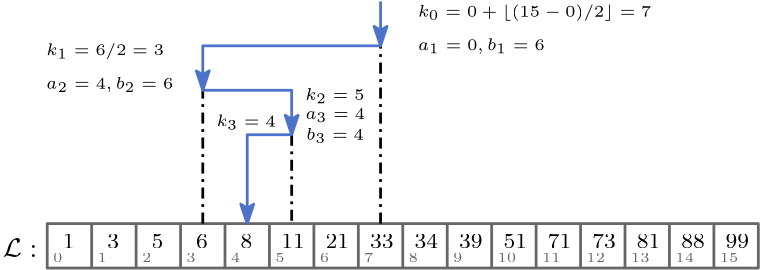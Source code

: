 <?xml version="1.0"?>
<!DOCTYPE ipe SYSTEM "ipe.dtd">
<ipe version="70212" creator="Ipe 7.2.13">
<info created="D:20210624001852" modified="D:20210630120400"/>
<ipestyle name="basic">
<symbol name="arrow/arc(spx)">
<path stroke="sym-stroke" fill="sym-stroke" pen="sym-pen">
0 0 m
-1 0.333 l
-1 -0.333 l
h
</path>
</symbol>
<symbol name="arrow/farc(spx)">
<path stroke="sym-stroke" fill="white" pen="sym-pen">
0 0 m
-1 0.333 l
-1 -0.333 l
h
</path>
</symbol>
<symbol name="arrow/ptarc(spx)">
<path stroke="sym-stroke" fill="sym-stroke" pen="sym-pen">
0 0 m
-1 0.333 l
-0.8 0 l
-1 -0.333 l
h
</path>
</symbol>
<symbol name="arrow/fptarc(spx)">
<path stroke="sym-stroke" fill="white" pen="sym-pen">
0 0 m
-1 0.333 l
-0.8 0 l
-1 -0.333 l
h
</path>
</symbol>
<symbol name="mark/circle(sx)" transformations="translations">
<path fill="sym-stroke">
0.6 0 0 0.6 0 0 e
0.4 0 0 0.4 0 0 e
</path>
</symbol>
<symbol name="mark/disk(sx)" transformations="translations">
<path fill="sym-stroke">
0.6 0 0 0.6 0 0 e
</path>
</symbol>
<symbol name="mark/fdisk(sfx)" transformations="translations">
<group>
<path fill="sym-fill">
0.5 0 0 0.5 0 0 e
</path>
<path fill="sym-stroke" fillrule="eofill">
0.6 0 0 0.6 0 0 e
0.4 0 0 0.4 0 0 e
</path>
</group>
</symbol>
<symbol name="mark/box(sx)" transformations="translations">
<path fill="sym-stroke" fillrule="eofill">
-0.6 -0.6 m
0.6 -0.6 l
0.6 0.6 l
-0.6 0.6 l
h
-0.4 -0.4 m
0.4 -0.4 l
0.4 0.4 l
-0.4 0.4 l
h
</path>
</symbol>
<symbol name="mark/square(sx)" transformations="translations">
<path fill="sym-stroke">
-0.6 -0.6 m
0.6 -0.6 l
0.6 0.6 l
-0.6 0.6 l
h
</path>
</symbol>
<symbol name="mark/fsquare(sfx)" transformations="translations">
<group>
<path fill="sym-fill">
-0.5 -0.5 m
0.5 -0.5 l
0.5 0.5 l
-0.5 0.5 l
h
</path>
<path fill="sym-stroke" fillrule="eofill">
-0.6 -0.6 m
0.6 -0.6 l
0.6 0.6 l
-0.6 0.6 l
h
-0.4 -0.4 m
0.4 -0.4 l
0.4 0.4 l
-0.4 0.4 l
h
</path>
</group>
</symbol>
<symbol name="mark/cross(sx)" transformations="translations">
<group>
<path fill="sym-stroke">
-0.43 -0.57 m
0.57 0.43 l
0.43 0.57 l
-0.57 -0.43 l
h
</path>
<path fill="sym-stroke">
-0.43 0.57 m
0.57 -0.43 l
0.43 -0.57 l
-0.57 0.43 l
h
</path>
</group>
</symbol>
<symbol name="arrow/fnormal(spx)">
<path stroke="sym-stroke" fill="white" pen="sym-pen">
0 0 m
-1 0.333 l
-1 -0.333 l
h
</path>
</symbol>
<symbol name="arrow/pointed(spx)">
<path stroke="sym-stroke" fill="sym-stroke" pen="sym-pen">
0 0 m
-1 0.333 l
-0.8 0 l
-1 -0.333 l
h
</path>
</symbol>
<symbol name="arrow/fpointed(spx)">
<path stroke="sym-stroke" fill="white" pen="sym-pen">
0 0 m
-1 0.333 l
-0.8 0 l
-1 -0.333 l
h
</path>
</symbol>
<symbol name="arrow/linear(spx)">
<path stroke="sym-stroke" pen="sym-pen">
-1 0.333 m
0 0 l
-1 -0.333 l
</path>
</symbol>
<symbol name="arrow/fdouble(spx)">
<path stroke="sym-stroke" fill="white" pen="sym-pen">
0 0 m
-1 0.333 l
-1 -0.333 l
h
-1 0 m
-2 0.333 l
-2 -0.333 l
h
</path>
</symbol>
<symbol name="arrow/double(spx)">
<path stroke="sym-stroke" fill="sym-stroke" pen="sym-pen">
0 0 m
-1 0.333 l
-1 -0.333 l
h
-1 0 m
-2 0.333 l
-2 -0.333 l
h
</path>
</symbol>
<pen name="heavier" value="0.8"/>
<pen name="fat" value="1.2"/>
<pen name="ultrafat" value="2"/>
<symbolsize name="large" value="5"/>
<symbolsize name="small" value="2"/>
<symbolsize name="tiny" value="1.1"/>
<arrowsize name="large" value="10"/>
<arrowsize name="small" value="5"/>
<arrowsize name="tiny" value="3"/>
<color name="sbblue" value="0.298 0.447 0.79"/>
<color name="sbgreen" value="0.333 0.658 0.407"/>
<color name="sborange" value="0.866 0.517 0.321"/>
<color name="sbred" value="0.768 0.305 0.321"/>
<color name="sbpurple" value="0.505 0.447 0.698"/>
<color name="red" value="1 0 0"/>
<color name="green" value="0 1 0"/>
<color name="blue" value="0 0 1"/>
<color name="yellow" value="1 1 0"/>
<color name="orange" value="1 0.647 0"/>
<color name="gold" value="1 0.843 0"/>
<color name="purple" value="0.627 0.125 0.941"/>
<color name="gray" value="0.745"/>
<color name="brown" value="0.647 0.165 0.165"/>
<color name="navy" value="0 0 0.502"/>
<color name="pink" value="1 0.753 0.796"/>
<color name="seagreen" value="0.18 0.545 0.341"/>
<color name="turquoise" value="0.251 0.878 0.816"/>
<color name="violet" value="0.933 0.51 0.933"/>
<color name="darkblue" value="0 0 0.545"/>
<color name="darkcyan" value="0 0.545 0.545"/>
<color name="darkgray" value="0.663"/>
<color name="verydarkgray" value="0.4"/>
<color name="darkgreen" value="0 0.392 0"/>
<color name="darkmagenta" value="0.545 0 0.545"/>
<color name="darkorange" value="1 0.549 0"/>
<color name="darkred" value="0.545 0 0"/>
<color name="lightblue" value="0.678 0.847 0.902"/>
<color name="lightcyan" value="0.878 1 1"/>
<color name="lightgray" value="0.827"/>
<color name="lightgreen" value="0.565 0.933 0.565"/>
<color name="lightyellow" value="1 1 0.878"/>
<dashstyle name="dashed" value="[4] 0"/>
<dashstyle name="dotted" value="[1 3] 0"/>
<dashstyle name="dash dotted" value="[4 2 1 2] 0"/>
<dashstyle name="dash dot dotted" value="[4 2 1 2 1 2] 0"/>
<textsize name="large" value="\large"/>
<textsize name="Large" value="\Large"/>
<textsize name="LARGE" value="\LARGE"/>
<textsize name="huge" value="\huge"/>
<textsize name="Huge" value="\Huge"/>
<textsize name="small" value="\small"/>
<textsize name="footnote" value="\footnotesize"/>
<textsize name="tiny" value="\tiny"/>
<textstyle name="center" begin="\begin{center}" end="\end{center}"/>
<textstyle name="itemize" begin="\begin{itemize}" end="\end{itemize}"/>
<textstyle name="item" begin="\begin{itemize}\item{}" end="\end{itemize}"/>
<gridsize name="4 pts" value="4"/>
<gridsize name="8 pts (~3 mm)" value="8"/>
<gridsize name="16 pts (~6 mm)" value="16"/>
<gridsize name="32 pts (~12 mm)" value="32"/>
<gridsize name="10 pts (~3.5 mm)" value="10"/>
<gridsize name="20 pts (~7 mm)" value="20"/>
<gridsize name="14 pts (~5 mm)" value="14"/>
<gridsize name="28 pts (~10 mm)" value="28"/>
<gridsize name="56 pts (~20 mm)" value="56"/>
<anglesize name="90 deg" value="90"/>
<anglesize name="60 deg" value="60"/>
<anglesize name="45 deg" value="45"/>
<anglesize name="30 deg" value="30"/>
<anglesize name="22.5 deg" value="22.5"/>
<opacity name="10%" value="0.1"/>
<opacity name="30%" value="0.3"/>
<opacity name="50%" value="0.5"/>
<opacity name="75%" value="0.75"/>
<tiling name="falling" angle="-60" step="4" width="1"/>
<tiling name="rising" angle="30" step="4" width="1"/>
</ipestyle>
<page>
<layer name="alpha"/>
<view layers="alpha" active="alpha"/>
<text layer="alpha" matrix="1 0 0 1 126.083 -81.8959" transformations="translations" pos="36 788" stroke="verydarkgray" type="label" width="3.39" height="3.21" depth="0" valign="baseline" size="4">7</text>
<text matrix="1 0 0 1 14.0826 -81.8959" transformations="translations" pos="36 788" stroke="verydarkgray" type="label" width="3.39" height="3.21" depth="0" valign="baseline" size="4">0</text>
<text matrix="1 0 0 1 30.0826 -81.8959" transformations="translations" pos="36 788" stroke="verydarkgray" type="label" width="3.39" height="3.21" depth="0" valign="baseline" size="4">1</text>
<text matrix="1 0 0 1 46.0826 -81.8959" transformations="translations" pos="36 788" stroke="verydarkgray" type="label" width="3.39" height="3.21" depth="0" valign="baseline" size="4">2</text>
<text matrix="1 0 0 1 62.0826 -81.8959" transformations="translations" pos="36 788" stroke="verydarkgray" type="label" width="3.39" height="3.21" depth="0" valign="baseline" size="4">3</text>
<text matrix="1 0 0 1 78.0826 -81.8959" transformations="translations" pos="36 788" stroke="verydarkgray" type="label" width="3.39" height="3.21" depth="0" valign="baseline" size="4">4</text>
<text matrix="1 0 0 1 94.0826 -81.8959" transformations="translations" pos="36 788" stroke="verydarkgray" type="label" width="3.39" height="3.21" depth="0" valign="baseline" size="4">5</text>
<text matrix="1 0 0 1 110.083 -81.8959" transformations="translations" pos="36 788" stroke="verydarkgray" type="label" width="3.39" height="3.21" depth="0" valign="baseline" size="4">6</text>
<path matrix="1 0 0 1 0 -80" stroke="verydarkgray" pen="1">
48 800 m
48 784 l
304 784 l
304 800 l
h
</path>
<path matrix="1 0 0 1 0 -80" stroke="verydarkgray" pen="1">
64 800 m
64 784 l
</path>
<path matrix="1 0 0 1 0 -80" stroke="verydarkgray" pen="1">
80 800 m
80 784 l
</path>
<path matrix="1 0 0 1 0 -80" stroke="verydarkgray" pen="1">
96 800 m
96 784 l
</path>
<path matrix="1 0 0 1 0 -80" stroke="verydarkgray" pen="1">
112 800 m
112 784 l
</path>
<path matrix="1 0 0 1 0 -80" stroke="verydarkgray" pen="1">
128 800 m
128 784 l
</path>
<path matrix="1 0 0 1 0 -80" stroke="verydarkgray" pen="1">
144 800 m
144 784 l
</path>
<path matrix="1 0 0 1 0 -80" stroke="verydarkgray" pen="1">
160 800 m
160 784 l
</path>
<path matrix="1 0 0 1 0 -80" stroke="verydarkgray" pen="1">
176 800 m
176 784 l
</path>
<path matrix="1 0 0 1 0 -80" stroke="verydarkgray" pen="1">
192 800 m
192 784 l
</path>
<path matrix="1 0 0 1 0 -80" stroke="verydarkgray" pen="1">
208 800 m
208 784 l
</path>
<path matrix="1 0 0 1 0 -80" stroke="verydarkgray" pen="1">
224 800 m
224 784 l
</path>
<path matrix="1 0 0 1 0 -80" stroke="verydarkgray" pen="1">
240 800 m
240 784 l
</path>
<path matrix="1 0 0 1 0 -80" stroke="verydarkgray" pen="1">
256 800 m
256 784 l
</path>
<path matrix="1 0 0 1 0 -80" stroke="verydarkgray" pen="1">
272 800 m
272 784 l
</path>
<path matrix="1 0 0 1 0 -80" stroke="verydarkgray" pen="1">
288 800 m
288 784 l
</path>
<text matrix="1 0 0 1 142.083 -81.8959" transformations="translations" pos="36 788" stroke="verydarkgray" type="label" width="3.39" height="3.21" depth="0" valign="baseline" size="4">8</text>
<text matrix="1 0 0 1 158.083 -81.8959" transformations="translations" pos="36 788" stroke="verydarkgray" type="label" width="3.39" height="3.21" depth="0" valign="baseline" size="4">9</text>
<text matrix="1 0 0 1 174.083 -81.8959" transformations="translations" pos="36 788" stroke="verydarkgray" type="label" width="6.78" height="3.21" depth="0" valign="baseline" size="4">10</text>
<text matrix="1 0 0 1 190.083 -81.8959" transformations="translations" pos="36 788" stroke="verydarkgray" type="label" width="6.78" height="3.21" depth="0" valign="baseline" size="4">11</text>
<text matrix="1 0 0 1 206.083 -81.8959" transformations="translations" pos="36 788" stroke="verydarkgray" type="label" width="6.78" height="3.21" depth="0" valign="baseline" size="4">12</text>
<text matrix="1 0 0 1 222.083 -81.8959" transformations="translations" pos="36 788" stroke="verydarkgray" type="label" width="6.78" height="3.21" depth="0" valign="baseline" size="4">13</text>
<text matrix="1 0 0 1 238.083 -81.8959" transformations="translations" pos="36 788" stroke="verydarkgray" type="label" width="6.78" height="3.21" depth="0" valign="baseline" size="4">14</text>
<text matrix="1 0 0 1 254.083 -81.8959" transformations="translations" pos="36 788" stroke="verydarkgray" type="label" width="6.78" height="3.21" depth="0" valign="baseline" size="4">15</text>
<text matrix="1 0 0 1 -6.42976 -104.949" transformations="translations" pos="60 816" stroke="black" type="label" width="4.234" height="5.136" depth="0" valign="baseline" size="8">1</text>
<text matrix="1 0 0 1 9.57024 -104.949" transformations="translations" pos="60 816" stroke="black" type="label" width="4.234" height="5.136" depth="0" valign="baseline" size="8">3</text>
<text matrix="1 0 0 1 25.5702 -104.949" transformations="translations" pos="60 816" stroke="black" type="label" width="4.234" height="5.136" depth="0" valign="baseline" size="8">5</text>
<text matrix="1 0 0 1 41.5702 -104.949" transformations="translations" pos="60 816" stroke="black" type="label" width="4.234" height="5.136" depth="0" valign="baseline" size="8">6</text>
<text matrix="1 0 0 1 57.5702 -104.949" transformations="translations" pos="60 816" stroke="black" type="label" width="4.234" height="5.136" depth="0" valign="baseline" size="8">8</text>
<text matrix="1 0 0 1 72.2154 -104.88" transformations="translations" pos="60 816" stroke="black" type="label" width="8.468" height="5.136" depth="0" valign="baseline" size="8">11</text>
<text matrix="1 0 0 1 88.2154 -104.88" transformations="translations" pos="60 816" stroke="black" type="label" width="8.468" height="5.136" depth="0" valign="baseline" size="8">21</text>
<text matrix="1 0 0 1 104.215 -104.88" transformations="translations" pos="60 816" stroke="black" type="label" width="8.468" height="5.136" depth="0" valign="baseline" size="8">33</text>
<text matrix="1 0 0 1 120.215 -104.88" transformations="translations" pos="60 816" stroke="black" type="label" width="8.468" height="5.136" depth="0" valign="baseline" size="8">34</text>
<text matrix="1 0 0 1 136.215 -104.88" transformations="translations" pos="60 816" stroke="black" type="label" width="8.468" height="5.136" depth="0" valign="baseline" size="8">39</text>
<text matrix="1 0 0 1 152.215 -104.88" transformations="translations" pos="60 816" stroke="black" type="label" width="8.468" height="5.136" depth="0" valign="baseline" size="8">51</text>
<text matrix="1 0 0 1 168.215 -104.88" transformations="translations" pos="60 816" stroke="black" type="label" width="8.468" height="5.136" depth="0" valign="baseline" size="8">71</text>
<text matrix="1 0 0 1 184.215 -104.88" transformations="translations" pos="60 816" stroke="black" type="label" width="8.468" height="5.136" depth="0" valign="baseline" size="8">73</text>
<text matrix="1 0 0 1 200.215 -104.88" transformations="translations" pos="60 816" stroke="black" type="label" width="8.468" height="5.136" depth="0" valign="baseline" size="8">81</text>
<text matrix="1 0 0 1 216.215 -104.88" transformations="translations" pos="60 816" stroke="black" type="label" width="8.468" height="5.136" depth="0" valign="baseline" size="8">88</text>
<text matrix="1 0 0 1 232.215 -104.88" transformations="translations" pos="60 816" stroke="black" type="label" width="8.468" height="5.136" depth="0" valign="baseline" size="8">99</text>
<path matrix="1 0 0 1 0 -32" stroke="black" dash="dash dotted" pen="1">
104 752 m
104 800 l
104 800 l
104 800 l
</path>
<path matrix="1 0 0 1 0 -32" stroke="black" dash="dash dotted" pen="1">
136 784 m
136 752 l
</path>
<path stroke="black" dash="dash dotted" pen="1">
168 720 m
168 784 l
</path>
<path stroke="sbblue" pen="1" arrow="ptarc/normal">
168 800 m
168 784 l
</path>
<path stroke="sbblue" pen="1" arrow="ptarc/normal">
168 784 m
104 784 l
104 768 l
</path>
<path stroke="sbblue" pen="1" arrow="ptarc/normal">
104 768 m
136 768 l
136 752 l
</path>
<path stroke="sbblue" pen="1" arrow="ptarc/normal">
136 752 m
120 752 l
120 720 l
</path>
<text matrix="1 0 0 1 0 -8" transformations="translations" pos="32 716" stroke="black" type="label" width="12.406" height="6.808" depth="0" valign="baseline" style="math">\mathcal{L}:</text>
<text matrix="1 0 0 1 -2.55679 -1.56488" transformations="translations" pos="184 796" stroke="black" type="label" width="83.997" height="4.488" depth="1.49" valign="baseline" size="6" style="math">k_0 = 0 + \left \lfloor{ (15-0)/2 }\right \rfloor = 7</text>
<text matrix="1 0 0 1 -2.55679 -13.5649" transformations="translations" pos="184 796" stroke="black" type="label" width="45.599" height="4.153" depth="1.16" valign="baseline" size="6" style="math">a_1 = 0, b_1 = 6</text>
<text matrix="1 0 0 1 -136.308 -15.4292" transformations="translations" pos="184 796" stroke="black" type="label" width="42.283" height="4.488" depth="1.49" valign="baseline" size="6" style="math">k_1 = 6/2 = 3</text>
<text matrix="1 0 0 1 -136.308 -27.4292" transformations="translations" pos="184 796" stroke="black" type="label" width="45.599" height="4.153" depth="1.16" valign="baseline" size="6" style="math">a_2 = 4, b_2 = 6</text>
<text matrix="1 0 0 1 -43.1386 -31.5115" transformations="translations" pos="184 796" stroke="black" type="label" width="21.325" height="4.152" depth="1.15" valign="baseline" size="6" style="math">k_2 = 5</text>
<text matrix="1 0 0 1 -43.0609 -38.3854" transformations="translations" pos="184 796" stroke="black" type="label" width="21.409" height="3.853" depth="1.15" valign="baseline" size="6" style="math">a_3 = 4</text>
<text matrix="1 0 0 1 -75.1034 -41.016" transformations="translations" pos="184 796" stroke="black" type="label" width="21.325" height="4.152" depth="1.15" valign="baseline" size="6" style="math">k_3 = 4</text>
<text matrix="1 0 0 1 -42.7063 -45.793" transformations="translations" pos="184 796" stroke="black" type="label" width="20.648" height="4.152" depth="1.15" valign="baseline" size="6" style="math">b_3 = 4</text>
</page>
</ipe>
